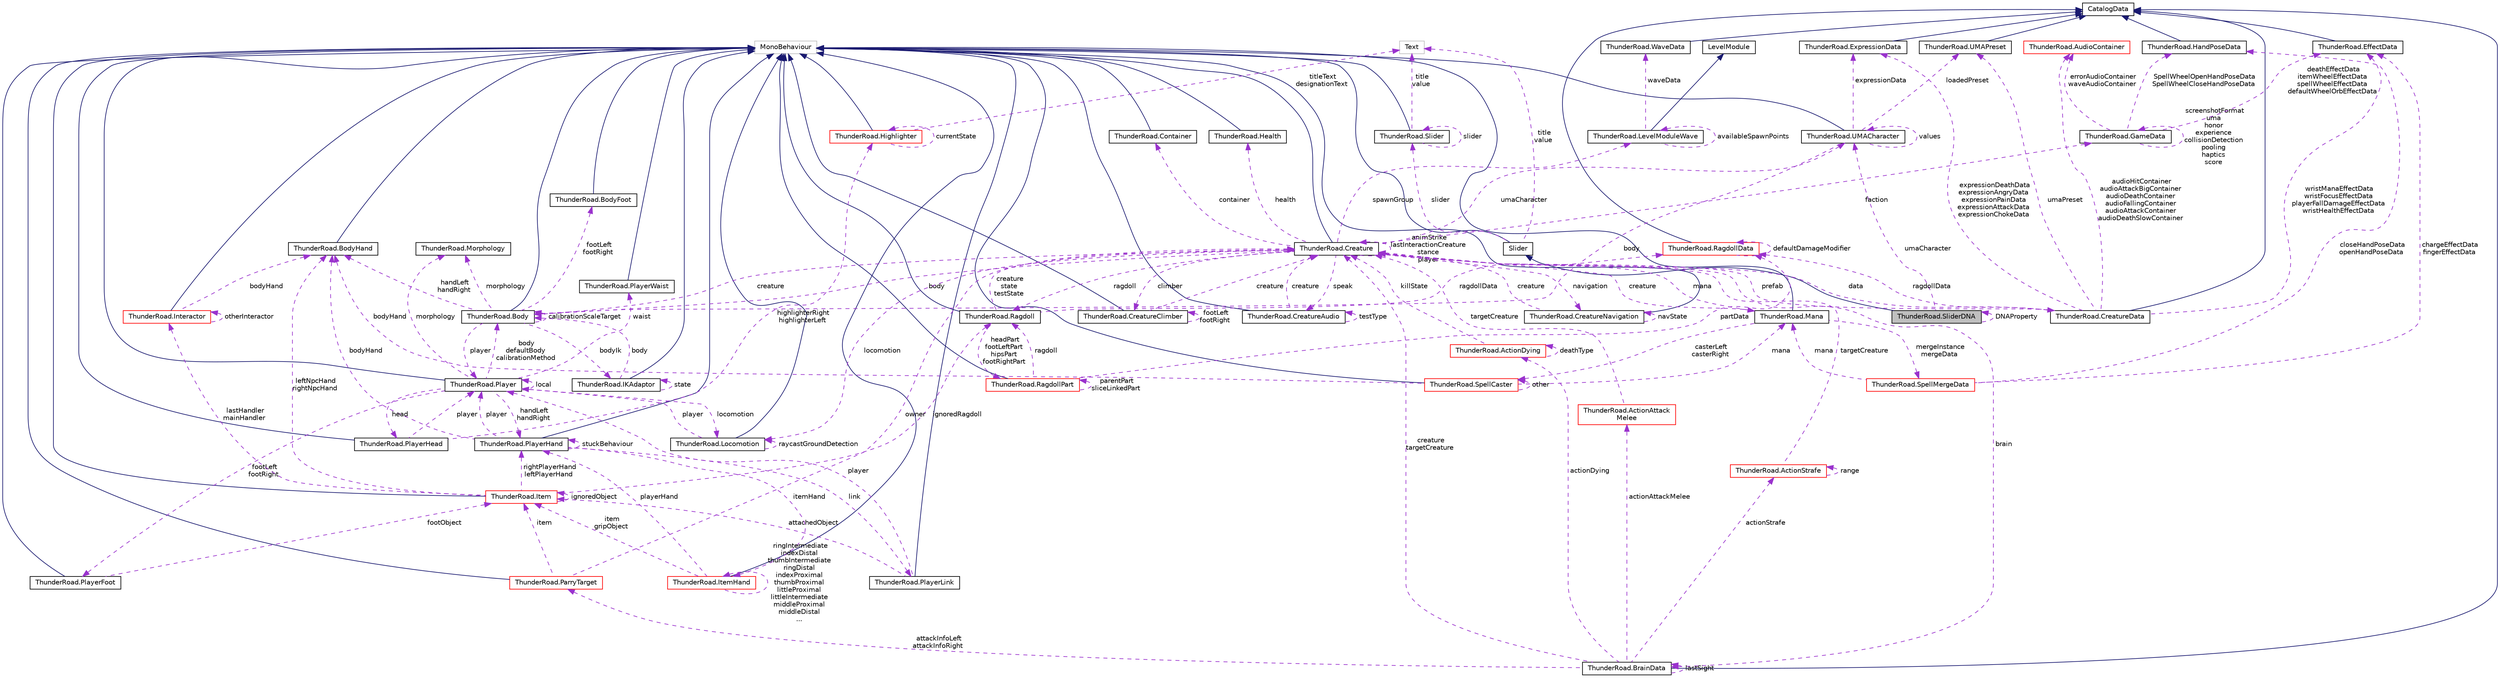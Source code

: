 digraph "ThunderRoad.SliderDNA"
{
 // LATEX_PDF_SIZE
  edge [fontname="Helvetica",fontsize="10",labelfontname="Helvetica",labelfontsize="10"];
  node [fontname="Helvetica",fontsize="10",shape=record];
  Node1 [label="ThunderRoad.SliderDNA",height=0.2,width=0.4,color="black", fillcolor="grey75", style="filled", fontcolor="black",tooltip="Class SliderDNA. Implements the ThunderRoad.Slider"];
  Node2 -> Node1 [dir="back",color="midnightblue",fontsize="10",style="solid",fontname="Helvetica"];
  Node2 [label="Slider",height=0.2,width=0.4,color="black", fillcolor="white", style="filled",URL="$class_thunder_road_1_1_slider.html",tooltip="Class Slider. Implements the UnityEngine.MonoBehaviour"];
  Node3 -> Node2 [dir="back",color="midnightblue",fontsize="10",style="solid",fontname="Helvetica"];
  Node3 [label="MonoBehaviour",height=0.2,width=0.4,color="grey75", fillcolor="white", style="filled",tooltip=" "];
  Node4 -> Node2 [dir="back",color="darkorchid3",fontsize="10",style="dashed",label=" slider" ,fontname="Helvetica"];
  Node4 [label="ThunderRoad.Slider",height=0.2,width=0.4,color="black", fillcolor="white", style="filled",URL="$class_thunder_road_1_1_slider.html",tooltip="Class Slider. Implements the UnityEngine.MonoBehaviour"];
  Node3 -> Node4 [dir="back",color="midnightblue",fontsize="10",style="solid",fontname="Helvetica"];
  Node4 -> Node4 [dir="back",color="darkorchid3",fontsize="10",style="dashed",label=" slider" ,fontname="Helvetica"];
  Node5 -> Node4 [dir="back",color="darkorchid3",fontsize="10",style="dashed",label=" title\nvalue" ,fontname="Helvetica"];
  Node5 [label="Text",height=0.2,width=0.4,color="grey75", fillcolor="white", style="filled",tooltip=" "];
  Node5 -> Node2 [dir="back",color="darkorchid3",fontsize="10",style="dashed",label=" title\nvalue" ,fontname="Helvetica"];
  Node1 -> Node1 [dir="back",color="darkorchid3",fontsize="10",style="dashed",label=" DNAProperty" ,fontname="Helvetica"];
  Node6 -> Node1 [dir="back",color="darkorchid3",fontsize="10",style="dashed",label=" umaCharacter" ,fontname="Helvetica"];
  Node6 [label="ThunderRoad.UMACharacter",height=0.2,width=0.4,color="black", fillcolor="white", style="filled",URL="$class_thunder_road_1_1_u_m_a_character.html",tooltip="Class UMACharacter. Implements the UnityEngine.MonoBehaviour"];
  Node3 -> Node6 [dir="back",color="midnightblue",fontsize="10",style="solid",fontname="Helvetica"];
  Node7 -> Node6 [dir="back",color="darkorchid3",fontsize="10",style="dashed",label=" loadedPreset" ,fontname="Helvetica"];
  Node7 [label="ThunderRoad.UMAPreset",height=0.2,width=0.4,color="black", fillcolor="white", style="filled",URL="$class_thunder_road_1_1_u_m_a_preset.html",tooltip="Class UMAPreset. Implements the ThunderRoad.CatalogData"];
  Node8 -> Node7 [dir="back",color="midnightblue",fontsize="10",style="solid",fontname="Helvetica"];
  Node8 [label="CatalogData",height=0.2,width=0.4,color="black", fillcolor="white", style="filled",URL="$class_thunder_road_1_1_catalog_data.html",tooltip="Class CatalogData."];
  Node9 -> Node6 [dir="back",color="darkorchid3",fontsize="10",style="dashed",label=" body" ,fontname="Helvetica"];
  Node9 [label="ThunderRoad.Body",height=0.2,width=0.4,color="black", fillcolor="white", style="filled",URL="$class_thunder_road_1_1_body.html",tooltip="Class Body. Implements the UnityEngine.MonoBehaviour"];
  Node3 -> Node9 [dir="back",color="midnightblue",fontsize="10",style="solid",fontname="Helvetica"];
  Node10 -> Node9 [dir="back",color="darkorchid3",fontsize="10",style="dashed",label=" player" ,fontname="Helvetica"];
  Node10 [label="ThunderRoad.Player",height=0.2,width=0.4,color="black", fillcolor="white", style="filled",URL="$class_thunder_road_1_1_player.html",tooltip="Class Player. Implements the UnityEngine.MonoBehaviour"];
  Node3 -> Node10 [dir="back",color="midnightblue",fontsize="10",style="solid",fontname="Helvetica"];
  Node11 -> Node10 [dir="back",color="darkorchid3",fontsize="10",style="dashed",label=" footLeft\nfootRight" ,fontname="Helvetica"];
  Node11 [label="ThunderRoad.PlayerFoot",height=0.2,width=0.4,color="black", fillcolor="white", style="filled",URL="$class_thunder_road_1_1_player_foot.html",tooltip="Class PlayerFoot. Implements the UnityEngine.MonoBehaviour"];
  Node3 -> Node11 [dir="back",color="midnightblue",fontsize="10",style="solid",fontname="Helvetica"];
  Node12 -> Node11 [dir="back",color="darkorchid3",fontsize="10",style="dashed",label=" footObject" ,fontname="Helvetica"];
  Node12 [label="ThunderRoad.Item",height=0.2,width=0.4,color="red", fillcolor="white", style="filled",URL="$class_thunder_road_1_1_item.html",tooltip="Class Item. Implements the UnityEngine.MonoBehaviour"];
  Node3 -> Node12 [dir="back",color="midnightblue",fontsize="10",style="solid",fontname="Helvetica"];
  Node13 -> Node12 [dir="back",color="darkorchid3",fontsize="10",style="dashed",label=" lastHandler\nmainHandler" ,fontname="Helvetica"];
  Node13 [label="ThunderRoad.Interactor",height=0.2,width=0.4,color="red", fillcolor="white", style="filled",URL="$class_thunder_road_1_1_interactor.html",tooltip="Class Interactor. Implements the UnityEngine.MonoBehaviour"];
  Node3 -> Node13 [dir="back",color="midnightblue",fontsize="10",style="solid",fontname="Helvetica"];
  Node13 -> Node13 [dir="back",color="darkorchid3",fontsize="10",style="dashed",label=" otherInteractor" ,fontname="Helvetica"];
  Node75 -> Node13 [dir="back",color="darkorchid3",fontsize="10",style="dashed",label=" bodyHand" ,fontname="Helvetica"];
  Node75 [label="ThunderRoad.BodyHand",height=0.2,width=0.4,color="black", fillcolor="white", style="filled",URL="$class_thunder_road_1_1_body_hand.html",tooltip="Class BodyHand. Implements the UnityEngine.MonoBehaviour"];
  Node3 -> Node75 [dir="back",color="midnightblue",fontsize="10",style="solid",fontname="Helvetica"];
  Node48 -> Node12 [dir="back",color="darkorchid3",fontsize="10",style="dashed",label=" ignoredRagdoll" ,fontname="Helvetica"];
  Node48 [label="ThunderRoad.Ragdoll",height=0.2,width=0.4,color="black", fillcolor="white", style="filled",URL="$class_thunder_road_1_1_ragdoll.html",tooltip="Class Ragdoll. Implements the UnityEngine.MonoBehaviour"];
  Node3 -> Node48 [dir="back",color="midnightblue",fontsize="10",style="solid",fontname="Helvetica"];
  Node44 -> Node48 [dir="back",color="darkorchid3",fontsize="10",style="dashed",label=" ragdollData" ,fontname="Helvetica"];
  Node44 [label="ThunderRoad.RagdollData",height=0.2,width=0.4,color="red", fillcolor="white", style="filled",URL="$class_thunder_road_1_1_ragdoll_data.html",tooltip="Class RagdollData. Implements the ThunderRoad.CatalogData"];
  Node8 -> Node44 [dir="back",color="midnightblue",fontsize="10",style="solid",fontname="Helvetica"];
  Node44 -> Node44 [dir="back",color="darkorchid3",fontsize="10",style="dashed",label=" defaultDamageModifier" ,fontname="Helvetica"];
  Node49 -> Node48 [dir="back",color="darkorchid3",fontsize="10",style="dashed",label=" headPart\nfootLeftPart\nhipsPart\nfootRightPart" ,fontname="Helvetica"];
  Node49 [label="ThunderRoad.RagdollPart",height=0.2,width=0.4,color="red", fillcolor="white", style="filled",URL="$class_thunder_road_1_1_ragdoll_part.html",tooltip="Class RagdollPart. Implements the UnityEngine.MonoBehaviour"];
  Node3 -> Node49 [dir="back",color="midnightblue",fontsize="10",style="solid",fontname="Helvetica"];
  Node44 -> Node49 [dir="back",color="darkorchid3",fontsize="10",style="dashed",label=" partData" ,fontname="Helvetica"];
  Node49 -> Node49 [dir="back",color="darkorchid3",fontsize="10",style="dashed",label=" parentPart\nsliceLinkedPart" ,fontname="Helvetica"];
  Node48 -> Node49 [dir="back",color="darkorchid3",fontsize="10",style="dashed",label=" ragdoll" ,fontname="Helvetica"];
  Node36 -> Node48 [dir="back",color="darkorchid3",fontsize="10",style="dashed",label=" creature\nstate\ntestState" ,fontname="Helvetica"];
  Node36 [label="ThunderRoad.Creature",height=0.2,width=0.4,color="black", fillcolor="white", style="filled",URL="$class_thunder_road_1_1_creature.html",tooltip="Class Creature. Implements the UnityEngine.MonoBehaviour"];
  Node3 -> Node36 [dir="back",color="midnightblue",fontsize="10",style="solid",fontname="Helvetica"];
  Node37 -> Node36 [dir="back",color="darkorchid3",fontsize="10",style="dashed",label=" climber" ,fontname="Helvetica"];
  Node37 [label="ThunderRoad.CreatureClimber",height=0.2,width=0.4,color="black", fillcolor="white", style="filled",URL="$class_thunder_road_1_1_creature_climber.html",tooltip="Class CreatureClimber. Implements the UnityEngine.MonoBehaviour"];
  Node3 -> Node37 [dir="back",color="midnightblue",fontsize="10",style="solid",fontname="Helvetica"];
  Node37 -> Node37 [dir="back",color="darkorchid3",fontsize="10",style="dashed",label=" footLeft\nfootRight" ,fontname="Helvetica"];
  Node36 -> Node37 [dir="back",color="darkorchid3",fontsize="10",style="dashed",label=" creature" ,fontname="Helvetica"];
  Node38 -> Node36 [dir="back",color="darkorchid3",fontsize="10",style="dashed",label=" health" ,fontname="Helvetica"];
  Node38 [label="ThunderRoad.Health",height=0.2,width=0.4,color="black", fillcolor="white", style="filled",URL="$class_thunder_road_1_1_health.html",tooltip="Class Health. Implements the UnityEngine.MonoBehaviour"];
  Node3 -> Node38 [dir="back",color="midnightblue",fontsize="10",style="solid",fontname="Helvetica"];
  Node39 -> Node36 [dir="back",color="darkorchid3",fontsize="10",style="dashed",label=" faction" ,fontname="Helvetica"];
  Node39 [label="ThunderRoad.GameData",height=0.2,width=0.4,color="black", fillcolor="white", style="filled",URL="$class_thunder_road_1_1_game_data.html",tooltip="Class GameData."];
  Node39 -> Node39 [dir="back",color="darkorchid3",fontsize="10",style="dashed",label=" screenshotFormat\numa\nhonor\nexperience\ncollisionDetection\npooling\nhaptics\nscore" ,fontname="Helvetica"];
  Node25 -> Node39 [dir="back",color="darkorchid3",fontsize="10",style="dashed",label=" deathEffectData\nitemWheelEffectData\nspellWheelEffectData\ndefaultWheelOrbEffectData" ,fontname="Helvetica"];
  Node25 [label="ThunderRoad.EffectData",height=0.2,width=0.4,color="black", fillcolor="white", style="filled",URL="$class_thunder_road_1_1_effect_data.html",tooltip="Class EffectData. Implements the ThunderRoad.CatalogData"];
  Node8 -> Node25 [dir="back",color="midnightblue",fontsize="10",style="solid",fontname="Helvetica"];
  Node26 -> Node39 [dir="back",color="darkorchid3",fontsize="10",style="dashed",label=" SpellWheelOpenHandPoseData\nSpellWheelCloseHandPoseData" ,fontname="Helvetica"];
  Node26 [label="ThunderRoad.HandPoseData",height=0.2,width=0.4,color="black", fillcolor="white", style="filled",URL="$class_thunder_road_1_1_hand_pose_data.html",tooltip="Class HandPoseData. Implements the ThunderRoad.CatalogData"];
  Node8 -> Node26 [dir="back",color="midnightblue",fontsize="10",style="solid",fontname="Helvetica"];
  Node32 -> Node39 [dir="back",color="darkorchid3",fontsize="10",style="dashed",label=" errorAudioContainer\nwaveAudioContainer" ,fontname="Helvetica"];
  Node32 [label="ThunderRoad.AudioContainer",height=0.2,width=0.4,color="red", fillcolor="white", style="filled",URL="$class_thunder_road_1_1_audio_container.html",tooltip="Class AudioContainer. Implements the UnityEngine.ScriptableObject"];
  Node40 -> Node36 [dir="back",color="darkorchid3",fontsize="10",style="dashed",label=" spawnGroup" ,fontname="Helvetica"];
  Node40 [label="ThunderRoad.LevelModuleWave",height=0.2,width=0.4,color="black", fillcolor="white", style="filled",URL="$class_thunder_road_1_1_level_module_wave.html",tooltip="Class LevelModuleWave. Implements the ThunderRoad.LevelModule"];
  Node41 -> Node40 [dir="back",color="midnightblue",fontsize="10",style="solid",fontname="Helvetica"];
  Node41 [label="LevelModule",height=0.2,width=0.4,color="black", fillcolor="white", style="filled",URL="$class_thunder_road_1_1_level_module.html",tooltip="Class LevelModule."];
  Node40 -> Node40 [dir="back",color="darkorchid3",fontsize="10",style="dashed",label=" availableSpawnPoints" ,fontname="Helvetica"];
  Node42 -> Node40 [dir="back",color="darkorchid3",fontsize="10",style="dashed",label=" waveData" ,fontname="Helvetica"];
  Node42 [label="ThunderRoad.WaveData",height=0.2,width=0.4,color="black", fillcolor="white", style="filled",URL="$class_thunder_road_1_1_wave_data.html",tooltip="Class WaveData. Implements the ThunderRoad.CatalogData"];
  Node8 -> Node42 [dir="back",color="midnightblue",fontsize="10",style="solid",fontname="Helvetica"];
  Node43 -> Node36 [dir="back",color="darkorchid3",fontsize="10",style="dashed",label=" data" ,fontname="Helvetica"];
  Node43 [label="ThunderRoad.CreatureData",height=0.2,width=0.4,color="black", fillcolor="white", style="filled",URL="$class_thunder_road_1_1_creature_data.html",tooltip="Class CreatureData. Implements the ThunderRoad.CatalogData"];
  Node8 -> Node43 [dir="back",color="midnightblue",fontsize="10",style="solid",fontname="Helvetica"];
  Node44 -> Node43 [dir="back",color="darkorchid3",fontsize="10",style="dashed",label=" ragdollData" ,fontname="Helvetica"];
  Node25 -> Node43 [dir="back",color="darkorchid3",fontsize="10",style="dashed",label=" wristManaEffectData\nwristFocusEffectData\nplayerFallDamageEffectData\nwristHealthEffectData" ,fontname="Helvetica"];
  Node7 -> Node43 [dir="back",color="darkorchid3",fontsize="10",style="dashed",label=" umaPreset" ,fontname="Helvetica"];
  Node32 -> Node43 [dir="back",color="darkorchid3",fontsize="10",style="dashed",label=" audioHitContainer\naudioAttackBigContainer\naudioDeathContainer\naudioFallingContainer\naudioAttackContainer\naudioDeathSlowContainer" ,fontname="Helvetica"];
  Node46 -> Node43 [dir="back",color="darkorchid3",fontsize="10",style="dashed",label=" expressionDeathData\nexpressionAngryData\nexpressionPainData\nexpressionAttackData\nexpressionChokeData" ,fontname="Helvetica"];
  Node46 [label="ThunderRoad.ExpressionData",height=0.2,width=0.4,color="black", fillcolor="white", style="filled",URL="$class_thunder_road_1_1_expression_data.html",tooltip="Class ExpressionData. Implements the ThunderRoad.CatalogData"];
  Node8 -> Node46 [dir="back",color="midnightblue",fontsize="10",style="solid",fontname="Helvetica"];
  Node36 -> Node43 [dir="back",color="darkorchid3",fontsize="10",style="dashed",label=" prefab" ,fontname="Helvetica"];
  Node47 -> Node36 [dir="back",color="darkorchid3",fontsize="10",style="dashed",label=" locomotion" ,fontname="Helvetica"];
  Node47 [label="ThunderRoad.Locomotion",height=0.2,width=0.4,color="black", fillcolor="white", style="filled",URL="$class_thunder_road_1_1_locomotion.html",tooltip="Class Locomotion. Implements the UnityEngine.MonoBehaviour"];
  Node3 -> Node47 [dir="back",color="midnightblue",fontsize="10",style="solid",fontname="Helvetica"];
  Node10 -> Node47 [dir="back",color="darkorchid3",fontsize="10",style="dashed",label=" player" ,fontname="Helvetica"];
  Node47 -> Node47 [dir="back",color="darkorchid3",fontsize="10",style="dashed",label=" raycastGroundDetection" ,fontname="Helvetica"];
  Node48 -> Node36 [dir="back",color="darkorchid3",fontsize="10",style="dashed",label=" ragdoll" ,fontname="Helvetica"];
  Node9 -> Node36 [dir="back",color="darkorchid3",fontsize="10",style="dashed",label=" body" ,fontname="Helvetica"];
  Node63 -> Node36 [dir="back",color="darkorchid3",fontsize="10",style="dashed",label=" speak" ,fontname="Helvetica"];
  Node63 [label="ThunderRoad.CreatureAudio",height=0.2,width=0.4,color="black", fillcolor="white", style="filled",URL="$class_thunder_road_1_1_creature_audio.html",tooltip="Class CreatureAudio. Implements the UnityEngine.MonoBehaviour"];
  Node3 -> Node63 [dir="back",color="midnightblue",fontsize="10",style="solid",fontname="Helvetica"];
  Node63 -> Node63 [dir="back",color="darkorchid3",fontsize="10",style="dashed",label=" testType" ,fontname="Helvetica"];
  Node36 -> Node63 [dir="back",color="darkorchid3",fontsize="10",style="dashed",label=" creature" ,fontname="Helvetica"];
  Node36 -> Node36 [dir="back",color="darkorchid3",fontsize="10",style="dashed",label=" animStrike\nlastInteractionCreature\nstance\nplayer" ,fontname="Helvetica"];
  Node34 -> Node36 [dir="back",color="darkorchid3",fontsize="10",style="dashed",label=" mana" ,fontname="Helvetica"];
  Node34 [label="ThunderRoad.Mana",height=0.2,width=0.4,color="black", fillcolor="white", style="filled",URL="$class_thunder_road_1_1_mana.html",tooltip="Class Mana. Implements the UnityEngine.MonoBehaviour"];
  Node3 -> Node34 [dir="back",color="midnightblue",fontsize="10",style="solid",fontname="Helvetica"];
  Node35 -> Node34 [dir="back",color="darkorchid3",fontsize="10",style="dashed",label=" mergeInstance\nmergeData" ,fontname="Helvetica"];
  Node35 [label="ThunderRoad.SpellMergeData",height=0.2,width=0.4,color="red", fillcolor="white", style="filled",URL="$class_thunder_road_1_1_spell_merge_data.html",tooltip="Class SpellMergeData. Implements the ThunderRoad.SpellData"];
  Node25 -> Node35 [dir="back",color="darkorchid3",fontsize="10",style="dashed",label=" chargeEffectData\nfingerEffectData" ,fontname="Helvetica"];
  Node26 -> Node35 [dir="back",color="darkorchid3",fontsize="10",style="dashed",label=" closeHandPoseData\nopenHandPoseData" ,fontname="Helvetica"];
  Node34 -> Node35 [dir="back",color="darkorchid3",fontsize="10",style="dashed",label=" mana" ,fontname="Helvetica"];
  Node27 -> Node34 [dir="back",color="darkorchid3",fontsize="10",style="dashed",label=" casterLeft\ncasterRight" ,fontname="Helvetica"];
  Node27 [label="ThunderRoad.SpellCaster",height=0.2,width=0.4,color="red", fillcolor="white", style="filled",URL="$class_thunder_road_1_1_spell_caster.html",tooltip="Class SpellCaster. Implements the UnityEngine.MonoBehaviour"];
  Node3 -> Node27 [dir="back",color="midnightblue",fontsize="10",style="solid",fontname="Helvetica"];
  Node27 -> Node27 [dir="back",color="darkorchid3",fontsize="10",style="dashed",label=" other" ,fontname="Helvetica"];
  Node34 -> Node27 [dir="back",color="darkorchid3",fontsize="10",style="dashed",label=" mana" ,fontname="Helvetica"];
  Node75 -> Node27 [dir="back",color="darkorchid3",fontsize="10",style="dashed",label=" bodyHand" ,fontname="Helvetica"];
  Node36 -> Node34 [dir="back",color="darkorchid3",fontsize="10",style="dashed",label=" creature" ,fontname="Helvetica"];
  Node6 -> Node36 [dir="back",color="darkorchid3",fontsize="10",style="dashed",label=" umaCharacter" ,fontname="Helvetica"];
  Node64 -> Node36 [dir="back",color="darkorchid3",fontsize="10",style="dashed",label=" container" ,fontname="Helvetica"];
  Node64 [label="ThunderRoad.Container",height=0.2,width=0.4,color="black", fillcolor="white", style="filled",URL="$class_thunder_road_1_1_container.html",tooltip="Class Container. Implements the UnityEngine.MonoBehaviour"];
  Node3 -> Node64 [dir="back",color="midnightblue",fontsize="10",style="solid",fontname="Helvetica"];
  Node65 -> Node36 [dir="back",color="darkorchid3",fontsize="10",style="dashed",label=" brain" ,fontname="Helvetica"];
  Node65 [label="ThunderRoad.BrainData",height=0.2,width=0.4,color="black", fillcolor="white", style="filled",URL="$class_thunder_road_1_1_brain_data.html",tooltip="Class BrainData. Implements the ThunderRoad.CatalogData"];
  Node8 -> Node65 [dir="back",color="midnightblue",fontsize="10",style="solid",fontname="Helvetica"];
  Node66 -> Node65 [dir="back",color="darkorchid3",fontsize="10",style="dashed",label=" actionDying" ,fontname="Helvetica"];
  Node66 [label="ThunderRoad.ActionDying",height=0.2,width=0.4,color="red", fillcolor="white", style="filled",URL="$class_thunder_road_1_1_action_dying.html",tooltip="Class ActionDying. Implements the ThunderRoad.Action"];
  Node66 -> Node66 [dir="back",color="darkorchid3",fontsize="10",style="dashed",label=" deathType" ,fontname="Helvetica"];
  Node36 -> Node66 [dir="back",color="darkorchid3",fontsize="10",style="dashed",label=" killState" ,fontname="Helvetica"];
  Node69 -> Node65 [dir="back",color="darkorchid3",fontsize="10",style="dashed",label=" attackInfoLeft\nattackInfoRight" ,fontname="Helvetica"];
  Node69 [label="ThunderRoad.ParryTarget",height=0.2,width=0.4,color="red", fillcolor="white", style="filled",URL="$class_thunder_road_1_1_parry_target.html",tooltip="Class ParryTarget. Implements the UnityEngine.MonoBehaviour"];
  Node3 -> Node69 [dir="back",color="midnightblue",fontsize="10",style="solid",fontname="Helvetica"];
  Node36 -> Node69 [dir="back",color="darkorchid3",fontsize="10",style="dashed",label=" owner" ,fontname="Helvetica"];
  Node12 -> Node69 [dir="back",color="darkorchid3",fontsize="10",style="dashed",label=" item" ,fontname="Helvetica"];
  Node71 -> Node65 [dir="back",color="darkorchid3",fontsize="10",style="dashed",label=" actionAttackMelee" ,fontname="Helvetica"];
  Node71 [label="ThunderRoad.ActionAttack\lMelee",height=0.2,width=0.4,color="red", fillcolor="white", style="filled",URL="$class_thunder_road_1_1_action_attack_melee.html",tooltip="Class ActionAttackMelee. Implements the ThunderRoad.Action"];
  Node36 -> Node71 [dir="back",color="darkorchid3",fontsize="10",style="dashed",label=" targetCreature" ,fontname="Helvetica"];
  Node36 -> Node65 [dir="back",color="darkorchid3",fontsize="10",style="dashed",label=" creature\ntargetCreature" ,fontname="Helvetica"];
  Node65 -> Node65 [dir="back",color="darkorchid3",fontsize="10",style="dashed",label=" lastSight" ,fontname="Helvetica"];
  Node72 -> Node65 [dir="back",color="darkorchid3",fontsize="10",style="dashed",label=" actionStrafe" ,fontname="Helvetica"];
  Node72 [label="ThunderRoad.ActionStrafe",height=0.2,width=0.4,color="red", fillcolor="white", style="filled",URL="$class_thunder_road_1_1_action_strafe.html",tooltip="Class ActionStrafe. Implements the ThunderRoad.Action"];
  Node36 -> Node72 [dir="back",color="darkorchid3",fontsize="10",style="dashed",label=" targetCreature" ,fontname="Helvetica"];
  Node72 -> Node72 [dir="back",color="darkorchid3",fontsize="10",style="dashed",label=" range" ,fontname="Helvetica"];
  Node73 -> Node36 [dir="back",color="darkorchid3",fontsize="10",style="dashed",label=" navigation" ,fontname="Helvetica"];
  Node73 [label="ThunderRoad.CreatureNavigation",height=0.2,width=0.4,color="black", fillcolor="white", style="filled",URL="$class_thunder_road_1_1_creature_navigation.html",tooltip="Class CreatureNavigation. Implements the UnityEngine.MonoBehaviour"];
  Node3 -> Node73 [dir="back",color="midnightblue",fontsize="10",style="solid",fontname="Helvetica"];
  Node36 -> Node73 [dir="back",color="darkorchid3",fontsize="10",style="dashed",label=" creature" ,fontname="Helvetica"];
  Node73 -> Node73 [dir="back",color="darkorchid3",fontsize="10",style="dashed",label=" navState" ,fontname="Helvetica"];
  Node12 -> Node12 [dir="back",color="darkorchid3",fontsize="10",style="dashed",label=" ignoredObject" ,fontname="Helvetica"];
  Node75 -> Node12 [dir="back",color="darkorchid3",fontsize="10",style="dashed",label=" leftNpcHand\nrightNpcHand" ,fontname="Helvetica"];
  Node85 -> Node12 [dir="back",color="darkorchid3",fontsize="10",style="dashed",label=" rightPlayerHand\nleftPlayerHand" ,fontname="Helvetica"];
  Node85 [label="ThunderRoad.PlayerHand",height=0.2,width=0.4,color="black", fillcolor="white", style="filled",URL="$class_thunder_road_1_1_player_hand.html",tooltip="Class PlayerHand. Implements the UnityEngine.MonoBehaviour"];
  Node3 -> Node85 [dir="back",color="midnightblue",fontsize="10",style="solid",fontname="Helvetica"];
  Node10 -> Node85 [dir="back",color="darkorchid3",fontsize="10",style="dashed",label=" player" ,fontname="Helvetica"];
  Node86 -> Node85 [dir="back",color="darkorchid3",fontsize="10",style="dashed",label=" link" ,fontname="Helvetica"];
  Node86 [label="ThunderRoad.PlayerLink",height=0.2,width=0.4,color="black", fillcolor="white", style="filled",URL="$class_thunder_road_1_1_player_link.html",tooltip="Class PlayerLink. Implements the UnityEngine.MonoBehaviour"];
  Node3 -> Node86 [dir="back",color="midnightblue",fontsize="10",style="solid",fontname="Helvetica"];
  Node10 -> Node86 [dir="back",color="darkorchid3",fontsize="10",style="dashed",label=" player" ,fontname="Helvetica"];
  Node12 -> Node86 [dir="back",color="darkorchid3",fontsize="10",style="dashed",label=" attachedObject" ,fontname="Helvetica"];
  Node87 -> Node85 [dir="back",color="darkorchid3",fontsize="10",style="dashed",label=" itemHand" ,fontname="Helvetica"];
  Node87 [label="ThunderRoad.ItemHand",height=0.2,width=0.4,color="red", fillcolor="white", style="filled",URL="$class_thunder_road_1_1_item_hand.html",tooltip="Class ItemHand. Implements the UnityEngine.MonoBehaviour"];
  Node3 -> Node87 [dir="back",color="midnightblue",fontsize="10",style="solid",fontname="Helvetica"];
  Node87 -> Node87 [dir="back",color="darkorchid3",fontsize="10",style="dashed",label=" ringIntermediate\nindexDistal\nthumbIntermediate\nringDistal\nindexProximal\nthumbProximal\nlittleProximal\nlittleIntermediate\nmiddleProximal\nmiddleDistal\n..." ,fontname="Helvetica"];
  Node12 -> Node87 [dir="back",color="darkorchid3",fontsize="10",style="dashed",label=" item\ngripObject" ,fontname="Helvetica"];
  Node85 -> Node87 [dir="back",color="darkorchid3",fontsize="10",style="dashed",label=" playerHand" ,fontname="Helvetica"];
  Node75 -> Node85 [dir="back",color="darkorchid3",fontsize="10",style="dashed",label=" bodyHand" ,fontname="Helvetica"];
  Node85 -> Node85 [dir="back",color="darkorchid3",fontsize="10",style="dashed",label=" stuckBehaviour" ,fontname="Helvetica"];
  Node10 -> Node10 [dir="back",color="darkorchid3",fontsize="10",style="dashed",label=" local" ,fontname="Helvetica"];
  Node91 -> Node10 [dir="back",color="darkorchid3",fontsize="10",style="dashed",label=" morphology" ,fontname="Helvetica"];
  Node91 [label="ThunderRoad.Morphology",height=0.2,width=0.4,color="black", fillcolor="white", style="filled",URL="$class_thunder_road_1_1_morphology.html",tooltip="Class Morphology."];
  Node47 -> Node10 [dir="back",color="darkorchid3",fontsize="10",style="dashed",label=" locomotion" ,fontname="Helvetica"];
  Node92 -> Node10 [dir="back",color="darkorchid3",fontsize="10",style="dashed",label=" head" ,fontname="Helvetica"];
  Node92 [label="ThunderRoad.PlayerHead",height=0.2,width=0.4,color="black", fillcolor="white", style="filled",URL="$class_thunder_road_1_1_player_head.html",tooltip="Class PlayerHead. Implements the UnityEngine.MonoBehaviour"];
  Node3 -> Node92 [dir="back",color="midnightblue",fontsize="10",style="solid",fontname="Helvetica"];
  Node10 -> Node92 [dir="back",color="darkorchid3",fontsize="10",style="dashed",label=" player" ,fontname="Helvetica"];
  Node16 -> Node92 [dir="back",color="darkorchid3",fontsize="10",style="dashed",label=" highlighterRight\nhighlighterLeft" ,fontname="Helvetica"];
  Node16 [label="ThunderRoad.Highlighter",height=0.2,width=0.4,color="red", fillcolor="white", style="filled",URL="$class_thunder_road_1_1_highlighter.html",tooltip="Class Highlighter. Implements the UnityEngine.MonoBehaviour"];
  Node3 -> Node16 [dir="back",color="midnightblue",fontsize="10",style="solid",fontname="Helvetica"];
  Node5 -> Node16 [dir="back",color="darkorchid3",fontsize="10",style="dashed",label=" titleText\ndesignationText" ,fontname="Helvetica"];
  Node16 -> Node16 [dir="back",color="darkorchid3",fontsize="10",style="dashed",label=" currentState" ,fontname="Helvetica"];
  Node9 -> Node10 [dir="back",color="darkorchid3",fontsize="10",style="dashed",label=" body\ndefaultBody\ncalibrationMethod" ,fontname="Helvetica"];
  Node93 -> Node10 [dir="back",color="darkorchid3",fontsize="10",style="dashed",label=" waist" ,fontname="Helvetica"];
  Node93 [label="ThunderRoad.PlayerWaist",height=0.2,width=0.4,color="black", fillcolor="white", style="filled",URL="$class_thunder_road_1_1_player_waist.html",tooltip="Class PlayerWaist. Implements the UnityEngine.MonoBehaviour"];
  Node3 -> Node93 [dir="back",color="midnightblue",fontsize="10",style="solid",fontname="Helvetica"];
  Node85 -> Node10 [dir="back",color="darkorchid3",fontsize="10",style="dashed",label=" handLeft\nhandRight" ,fontname="Helvetica"];
  Node91 -> Node9 [dir="back",color="darkorchid3",fontsize="10",style="dashed",label=" morphology" ,fontname="Helvetica"];
  Node94 -> Node9 [dir="back",color="darkorchid3",fontsize="10",style="dashed",label=" bodyIk" ,fontname="Helvetica"];
  Node94 [label="ThunderRoad.IKAdaptor",height=0.2,width=0.4,color="black", fillcolor="white", style="filled",URL="$class_thunder_road_1_1_i_k_adaptor.html",tooltip="Class IKAdaptor. Implements the UnityEngine.MonoBehaviour"];
  Node3 -> Node94 [dir="back",color="midnightblue",fontsize="10",style="solid",fontname="Helvetica"];
  Node94 -> Node94 [dir="back",color="darkorchid3",fontsize="10",style="dashed",label=" state" ,fontname="Helvetica"];
  Node9 -> Node94 [dir="back",color="darkorchid3",fontsize="10",style="dashed",label=" body" ,fontname="Helvetica"];
  Node9 -> Node9 [dir="back",color="darkorchid3",fontsize="10",style="dashed",label=" calibrationScaleTarget" ,fontname="Helvetica"];
  Node36 -> Node9 [dir="back",color="darkorchid3",fontsize="10",style="dashed",label=" creature" ,fontname="Helvetica"];
  Node75 -> Node9 [dir="back",color="darkorchid3",fontsize="10",style="dashed",label=" handLeft\nhandRight" ,fontname="Helvetica"];
  Node95 -> Node9 [dir="back",color="darkorchid3",fontsize="10",style="dashed",label=" footLeft\nfootRight" ,fontname="Helvetica"];
  Node95 [label="ThunderRoad.BodyFoot",height=0.2,width=0.4,color="black", fillcolor="white", style="filled",URL="$class_thunder_road_1_1_body_foot.html",tooltip="Class BodyFoot. Implements the UnityEngine.MonoBehaviour"];
  Node3 -> Node95 [dir="back",color="midnightblue",fontsize="10",style="solid",fontname="Helvetica"];
  Node46 -> Node6 [dir="back",color="darkorchid3",fontsize="10",style="dashed",label=" expressionData" ,fontname="Helvetica"];
  Node6 -> Node6 [dir="back",color="darkorchid3",fontsize="10",style="dashed",label=" values" ,fontname="Helvetica"];
}
